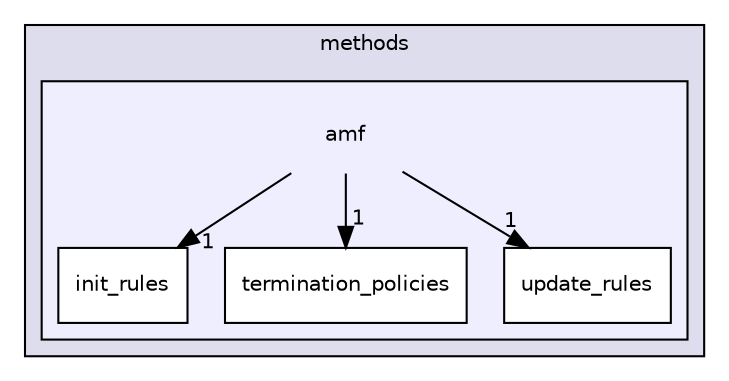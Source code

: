 digraph "src/mlpack/methods/amf" {
  compound=true
  node [ fontsize="10", fontname="Helvetica"];
  edge [ labelfontsize="10", labelfontname="Helvetica"];
  subgraph clusterdir_2217eda3f3f128182276a15ca80cc98e {
    graph [ bgcolor="#ddddee", pencolor="black", label="methods" fontname="Helvetica", fontsize="10", URL="dir_2217eda3f3f128182276a15ca80cc98e.html"]
  subgraph clusterdir_a3ffaa2d195dc9172e51a3924a7fb231 {
    graph [ bgcolor="#eeeeff", pencolor="black", label="" URL="dir_a3ffaa2d195dc9172e51a3924a7fb231.html"];
    dir_a3ffaa2d195dc9172e51a3924a7fb231 [shape=plaintext label="amf"];
    dir_af3c9e74a6f935da1c686fdcc68545c9 [shape=box label="init_rules" color="black" fillcolor="white" style="filled" URL="dir_af3c9e74a6f935da1c686fdcc68545c9.html"];
    dir_b57640d7a54017b760a7e3a8e9716011 [shape=box label="termination_policies" color="black" fillcolor="white" style="filled" URL="dir_b57640d7a54017b760a7e3a8e9716011.html"];
    dir_8cda8e548c5e8c927f86d87d16c2389b [shape=box label="update_rules" color="black" fillcolor="white" style="filled" URL="dir_8cda8e548c5e8c927f86d87d16c2389b.html"];
  }
  }
  dir_a3ffaa2d195dc9172e51a3924a7fb231->dir_b57640d7a54017b760a7e3a8e9716011 [headlabel="1", labeldistance=1.5 headhref="dir_000022_000026.html"];
  dir_a3ffaa2d195dc9172e51a3924a7fb231->dir_af3c9e74a6f935da1c686fdcc68545c9 [headlabel="1", labeldistance=1.5 headhref="dir_000022_000023.html"];
  dir_a3ffaa2d195dc9172e51a3924a7fb231->dir_8cda8e548c5e8c927f86d87d16c2389b [headlabel="1", labeldistance=1.5 headhref="dir_000022_000027.html"];
}
